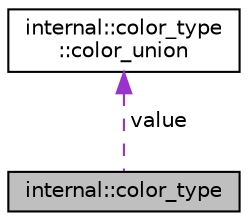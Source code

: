 digraph "internal::color_type"
{
  edge [fontname="Helvetica",fontsize="10",labelfontname="Helvetica",labelfontsize="10"];
  node [fontname="Helvetica",fontsize="10",shape=record];
  Node1 [label="internal::color_type",height=0.2,width=0.4,color="black", fillcolor="grey75", style="filled", fontcolor="black"];
  Node2 -> Node1 [dir="back",color="darkorchid3",fontsize="10",style="dashed",label=" value" ,fontname="Helvetica"];
  Node2 [label="internal::color_type\l::color_union",height=0.2,width=0.4,color="black", fillcolor="white", style="filled",URL="$unioninternal_1_1color__type_1_1color__union.html"];
}
